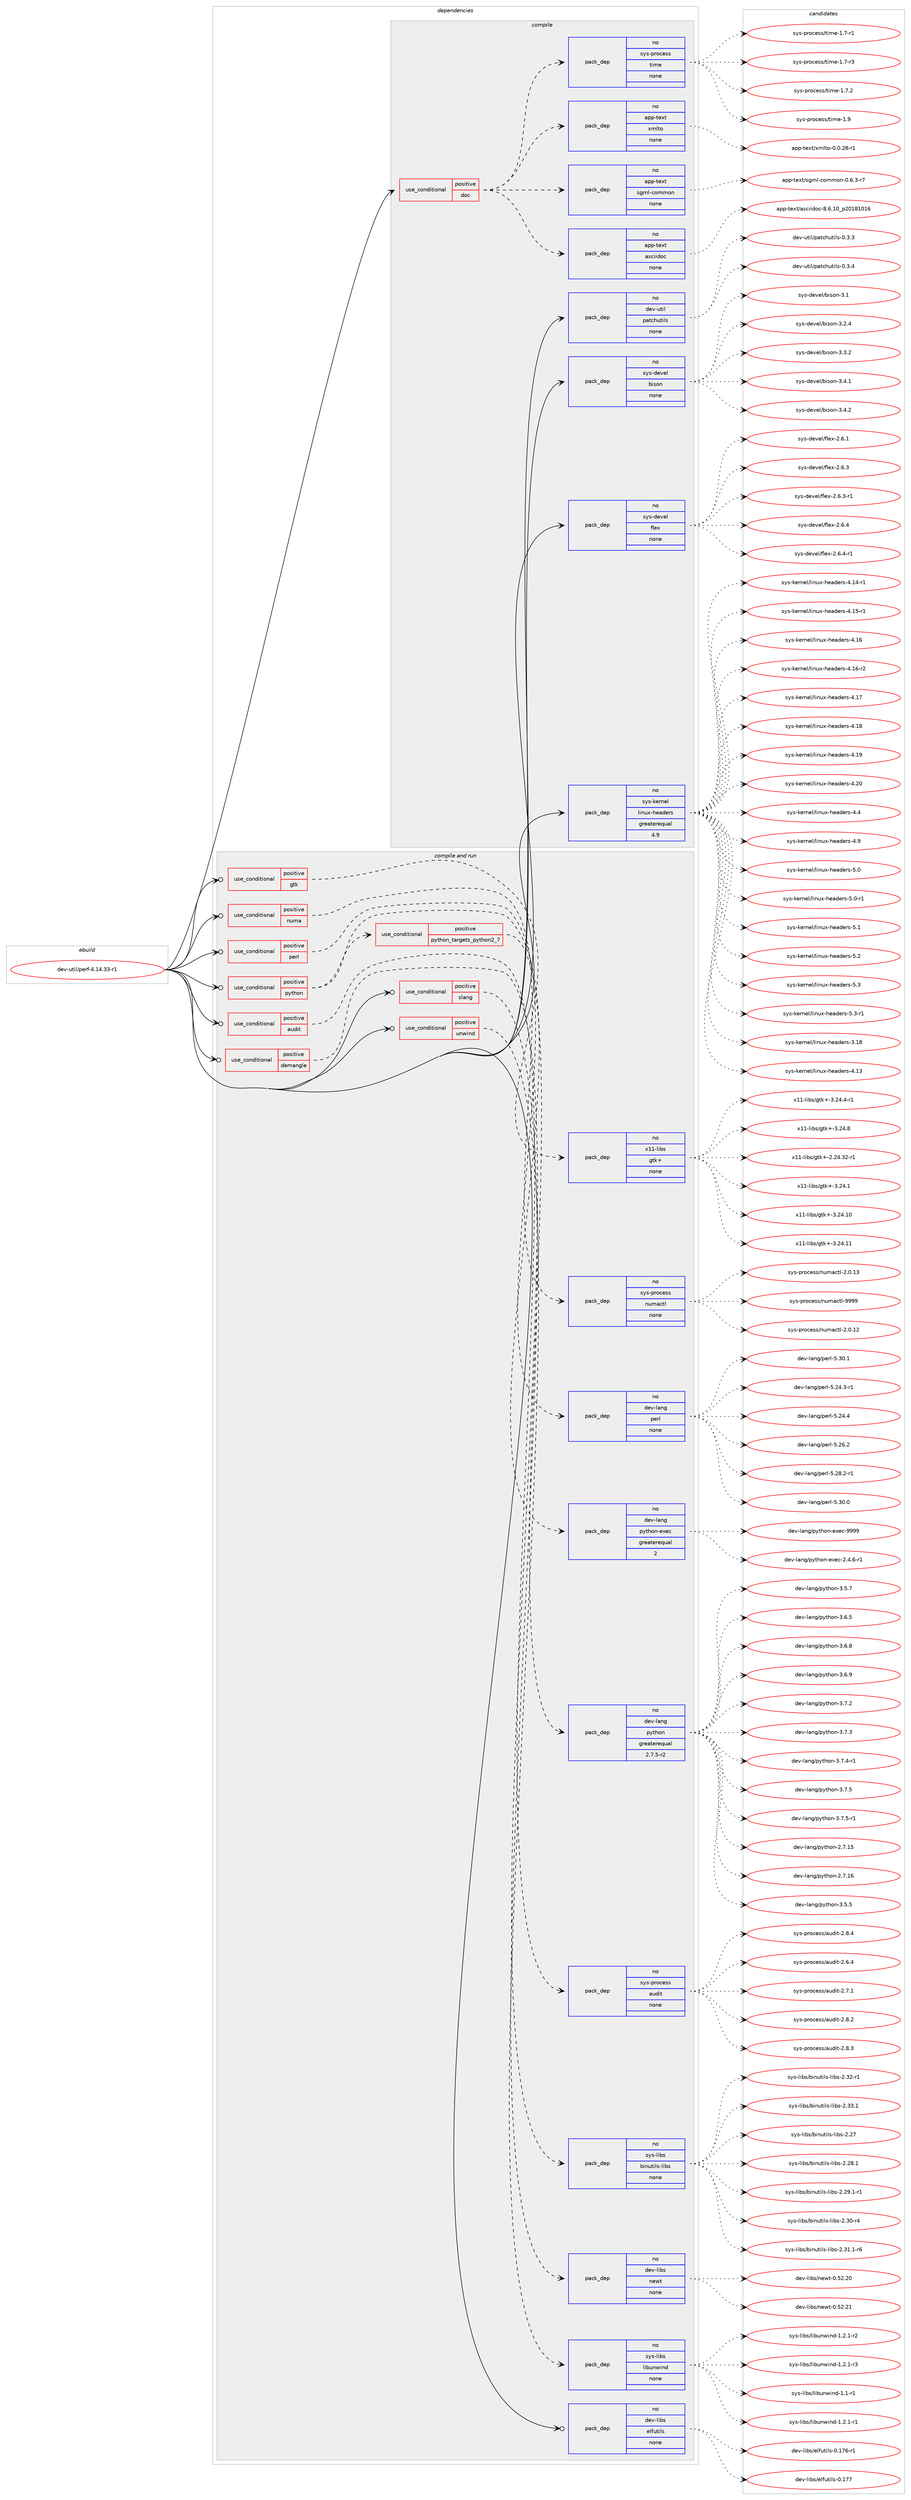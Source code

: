 digraph prolog {

# *************
# Graph options
# *************

newrank=true;
concentrate=true;
compound=true;
graph [rankdir=LR,fontname=Helvetica,fontsize=10,ranksep=1.5];#, ranksep=2.5, nodesep=0.2];
edge  [arrowhead=vee];
node  [fontname=Helvetica,fontsize=10];

# **********
# The ebuild
# **********

subgraph cluster_leftcol {
color=gray;
rank=same;
label=<<i>ebuild</i>>;
id [label="dev-util/perf-4.14.33-r1", color=red, width=4, href="../dev-util/perf-4.14.33-r1.svg"];
}

# ****************
# The dependencies
# ****************

subgraph cluster_midcol {
color=gray;
label=<<i>dependencies</i>>;
subgraph cluster_compile {
fillcolor="#eeeeee";
style=filled;
label=<<i>compile</i>>;
subgraph cond183118 {
dependency731347 [label=<<TABLE BORDER="0" CELLBORDER="1" CELLSPACING="0" CELLPADDING="4"><TR><TD ROWSPAN="3" CELLPADDING="10">use_conditional</TD></TR><TR><TD>positive</TD></TR><TR><TD>doc</TD></TR></TABLE>>, shape=none, color=red];
subgraph pack536049 {
dependency731348 [label=<<TABLE BORDER="0" CELLBORDER="1" CELLSPACING="0" CELLPADDING="4" WIDTH="220"><TR><TD ROWSPAN="6" CELLPADDING="30">pack_dep</TD></TR><TR><TD WIDTH="110">no</TD></TR><TR><TD>app-text</TD></TR><TR><TD>asciidoc</TD></TR><TR><TD>none</TD></TR><TR><TD></TD></TR></TABLE>>, shape=none, color=blue];
}
dependency731347:e -> dependency731348:w [weight=20,style="dashed",arrowhead="vee"];
subgraph pack536050 {
dependency731349 [label=<<TABLE BORDER="0" CELLBORDER="1" CELLSPACING="0" CELLPADDING="4" WIDTH="220"><TR><TD ROWSPAN="6" CELLPADDING="30">pack_dep</TD></TR><TR><TD WIDTH="110">no</TD></TR><TR><TD>app-text</TD></TR><TR><TD>sgml-common</TD></TR><TR><TD>none</TD></TR><TR><TD></TD></TR></TABLE>>, shape=none, color=blue];
}
dependency731347:e -> dependency731349:w [weight=20,style="dashed",arrowhead="vee"];
subgraph pack536051 {
dependency731350 [label=<<TABLE BORDER="0" CELLBORDER="1" CELLSPACING="0" CELLPADDING="4" WIDTH="220"><TR><TD ROWSPAN="6" CELLPADDING="30">pack_dep</TD></TR><TR><TD WIDTH="110">no</TD></TR><TR><TD>app-text</TD></TR><TR><TD>xmlto</TD></TR><TR><TD>none</TD></TR><TR><TD></TD></TR></TABLE>>, shape=none, color=blue];
}
dependency731347:e -> dependency731350:w [weight=20,style="dashed",arrowhead="vee"];
subgraph pack536052 {
dependency731351 [label=<<TABLE BORDER="0" CELLBORDER="1" CELLSPACING="0" CELLPADDING="4" WIDTH="220"><TR><TD ROWSPAN="6" CELLPADDING="30">pack_dep</TD></TR><TR><TD WIDTH="110">no</TD></TR><TR><TD>sys-process</TD></TR><TR><TD>time</TD></TR><TR><TD>none</TD></TR><TR><TD></TD></TR></TABLE>>, shape=none, color=blue];
}
dependency731347:e -> dependency731351:w [weight=20,style="dashed",arrowhead="vee"];
}
id:e -> dependency731347:w [weight=20,style="solid",arrowhead="vee"];
subgraph pack536053 {
dependency731352 [label=<<TABLE BORDER="0" CELLBORDER="1" CELLSPACING="0" CELLPADDING="4" WIDTH="220"><TR><TD ROWSPAN="6" CELLPADDING="30">pack_dep</TD></TR><TR><TD WIDTH="110">no</TD></TR><TR><TD>dev-util</TD></TR><TR><TD>patchutils</TD></TR><TR><TD>none</TD></TR><TR><TD></TD></TR></TABLE>>, shape=none, color=blue];
}
id:e -> dependency731352:w [weight=20,style="solid",arrowhead="vee"];
subgraph pack536054 {
dependency731353 [label=<<TABLE BORDER="0" CELLBORDER="1" CELLSPACING="0" CELLPADDING="4" WIDTH="220"><TR><TD ROWSPAN="6" CELLPADDING="30">pack_dep</TD></TR><TR><TD WIDTH="110">no</TD></TR><TR><TD>sys-devel</TD></TR><TR><TD>bison</TD></TR><TR><TD>none</TD></TR><TR><TD></TD></TR></TABLE>>, shape=none, color=blue];
}
id:e -> dependency731353:w [weight=20,style="solid",arrowhead="vee"];
subgraph pack536055 {
dependency731354 [label=<<TABLE BORDER="0" CELLBORDER="1" CELLSPACING="0" CELLPADDING="4" WIDTH="220"><TR><TD ROWSPAN="6" CELLPADDING="30">pack_dep</TD></TR><TR><TD WIDTH="110">no</TD></TR><TR><TD>sys-devel</TD></TR><TR><TD>flex</TD></TR><TR><TD>none</TD></TR><TR><TD></TD></TR></TABLE>>, shape=none, color=blue];
}
id:e -> dependency731354:w [weight=20,style="solid",arrowhead="vee"];
subgraph pack536056 {
dependency731355 [label=<<TABLE BORDER="0" CELLBORDER="1" CELLSPACING="0" CELLPADDING="4" WIDTH="220"><TR><TD ROWSPAN="6" CELLPADDING="30">pack_dep</TD></TR><TR><TD WIDTH="110">no</TD></TR><TR><TD>sys-kernel</TD></TR><TR><TD>linux-headers</TD></TR><TR><TD>greaterequal</TD></TR><TR><TD>4.9</TD></TR></TABLE>>, shape=none, color=blue];
}
id:e -> dependency731355:w [weight=20,style="solid",arrowhead="vee"];
}
subgraph cluster_compileandrun {
fillcolor="#eeeeee";
style=filled;
label=<<i>compile and run</i>>;
subgraph cond183119 {
dependency731356 [label=<<TABLE BORDER="0" CELLBORDER="1" CELLSPACING="0" CELLPADDING="4"><TR><TD ROWSPAN="3" CELLPADDING="10">use_conditional</TD></TR><TR><TD>positive</TD></TR><TR><TD>audit</TD></TR></TABLE>>, shape=none, color=red];
subgraph pack536057 {
dependency731357 [label=<<TABLE BORDER="0" CELLBORDER="1" CELLSPACING="0" CELLPADDING="4" WIDTH="220"><TR><TD ROWSPAN="6" CELLPADDING="30">pack_dep</TD></TR><TR><TD WIDTH="110">no</TD></TR><TR><TD>sys-process</TD></TR><TR><TD>audit</TD></TR><TR><TD>none</TD></TR><TR><TD></TD></TR></TABLE>>, shape=none, color=blue];
}
dependency731356:e -> dependency731357:w [weight=20,style="dashed",arrowhead="vee"];
}
id:e -> dependency731356:w [weight=20,style="solid",arrowhead="odotvee"];
subgraph cond183120 {
dependency731358 [label=<<TABLE BORDER="0" CELLBORDER="1" CELLSPACING="0" CELLPADDING="4"><TR><TD ROWSPAN="3" CELLPADDING="10">use_conditional</TD></TR><TR><TD>positive</TD></TR><TR><TD>demangle</TD></TR></TABLE>>, shape=none, color=red];
subgraph pack536058 {
dependency731359 [label=<<TABLE BORDER="0" CELLBORDER="1" CELLSPACING="0" CELLPADDING="4" WIDTH="220"><TR><TD ROWSPAN="6" CELLPADDING="30">pack_dep</TD></TR><TR><TD WIDTH="110">no</TD></TR><TR><TD>sys-libs</TD></TR><TR><TD>binutils-libs</TD></TR><TR><TD>none</TD></TR><TR><TD></TD></TR></TABLE>>, shape=none, color=blue];
}
dependency731358:e -> dependency731359:w [weight=20,style="dashed",arrowhead="vee"];
}
id:e -> dependency731358:w [weight=20,style="solid",arrowhead="odotvee"];
subgraph cond183121 {
dependency731360 [label=<<TABLE BORDER="0" CELLBORDER="1" CELLSPACING="0" CELLPADDING="4"><TR><TD ROWSPAN="3" CELLPADDING="10">use_conditional</TD></TR><TR><TD>positive</TD></TR><TR><TD>gtk</TD></TR></TABLE>>, shape=none, color=red];
subgraph pack536059 {
dependency731361 [label=<<TABLE BORDER="0" CELLBORDER="1" CELLSPACING="0" CELLPADDING="4" WIDTH="220"><TR><TD ROWSPAN="6" CELLPADDING="30">pack_dep</TD></TR><TR><TD WIDTH="110">no</TD></TR><TR><TD>x11-libs</TD></TR><TR><TD>gtk+</TD></TR><TR><TD>none</TD></TR><TR><TD></TD></TR></TABLE>>, shape=none, color=blue];
}
dependency731360:e -> dependency731361:w [weight=20,style="dashed",arrowhead="vee"];
}
id:e -> dependency731360:w [weight=20,style="solid",arrowhead="odotvee"];
subgraph cond183122 {
dependency731362 [label=<<TABLE BORDER="0" CELLBORDER="1" CELLSPACING="0" CELLPADDING="4"><TR><TD ROWSPAN="3" CELLPADDING="10">use_conditional</TD></TR><TR><TD>positive</TD></TR><TR><TD>numa</TD></TR></TABLE>>, shape=none, color=red];
subgraph pack536060 {
dependency731363 [label=<<TABLE BORDER="0" CELLBORDER="1" CELLSPACING="0" CELLPADDING="4" WIDTH="220"><TR><TD ROWSPAN="6" CELLPADDING="30">pack_dep</TD></TR><TR><TD WIDTH="110">no</TD></TR><TR><TD>sys-process</TD></TR><TR><TD>numactl</TD></TR><TR><TD>none</TD></TR><TR><TD></TD></TR></TABLE>>, shape=none, color=blue];
}
dependency731362:e -> dependency731363:w [weight=20,style="dashed",arrowhead="vee"];
}
id:e -> dependency731362:w [weight=20,style="solid",arrowhead="odotvee"];
subgraph cond183123 {
dependency731364 [label=<<TABLE BORDER="0" CELLBORDER="1" CELLSPACING="0" CELLPADDING="4"><TR><TD ROWSPAN="3" CELLPADDING="10">use_conditional</TD></TR><TR><TD>positive</TD></TR><TR><TD>perl</TD></TR></TABLE>>, shape=none, color=red];
subgraph pack536061 {
dependency731365 [label=<<TABLE BORDER="0" CELLBORDER="1" CELLSPACING="0" CELLPADDING="4" WIDTH="220"><TR><TD ROWSPAN="6" CELLPADDING="30">pack_dep</TD></TR><TR><TD WIDTH="110">no</TD></TR><TR><TD>dev-lang</TD></TR><TR><TD>perl</TD></TR><TR><TD>none</TD></TR><TR><TD></TD></TR></TABLE>>, shape=none, color=blue];
}
dependency731364:e -> dependency731365:w [weight=20,style="dashed",arrowhead="vee"];
}
id:e -> dependency731364:w [weight=20,style="solid",arrowhead="odotvee"];
subgraph cond183124 {
dependency731366 [label=<<TABLE BORDER="0" CELLBORDER="1" CELLSPACING="0" CELLPADDING="4"><TR><TD ROWSPAN="3" CELLPADDING="10">use_conditional</TD></TR><TR><TD>positive</TD></TR><TR><TD>python</TD></TR></TABLE>>, shape=none, color=red];
subgraph cond183125 {
dependency731367 [label=<<TABLE BORDER="0" CELLBORDER="1" CELLSPACING="0" CELLPADDING="4"><TR><TD ROWSPAN="3" CELLPADDING="10">use_conditional</TD></TR><TR><TD>positive</TD></TR><TR><TD>python_targets_python2_7</TD></TR></TABLE>>, shape=none, color=red];
subgraph pack536062 {
dependency731368 [label=<<TABLE BORDER="0" CELLBORDER="1" CELLSPACING="0" CELLPADDING="4" WIDTH="220"><TR><TD ROWSPAN="6" CELLPADDING="30">pack_dep</TD></TR><TR><TD WIDTH="110">no</TD></TR><TR><TD>dev-lang</TD></TR><TR><TD>python</TD></TR><TR><TD>greaterequal</TD></TR><TR><TD>2.7.5-r2</TD></TR></TABLE>>, shape=none, color=blue];
}
dependency731367:e -> dependency731368:w [weight=20,style="dashed",arrowhead="vee"];
}
dependency731366:e -> dependency731367:w [weight=20,style="dashed",arrowhead="vee"];
subgraph pack536063 {
dependency731369 [label=<<TABLE BORDER="0" CELLBORDER="1" CELLSPACING="0" CELLPADDING="4" WIDTH="220"><TR><TD ROWSPAN="6" CELLPADDING="30">pack_dep</TD></TR><TR><TD WIDTH="110">no</TD></TR><TR><TD>dev-lang</TD></TR><TR><TD>python-exec</TD></TR><TR><TD>greaterequal</TD></TR><TR><TD>2</TD></TR></TABLE>>, shape=none, color=blue];
}
dependency731366:e -> dependency731369:w [weight=20,style="dashed",arrowhead="vee"];
}
id:e -> dependency731366:w [weight=20,style="solid",arrowhead="odotvee"];
subgraph cond183126 {
dependency731370 [label=<<TABLE BORDER="0" CELLBORDER="1" CELLSPACING="0" CELLPADDING="4"><TR><TD ROWSPAN="3" CELLPADDING="10">use_conditional</TD></TR><TR><TD>positive</TD></TR><TR><TD>slang</TD></TR></TABLE>>, shape=none, color=red];
subgraph pack536064 {
dependency731371 [label=<<TABLE BORDER="0" CELLBORDER="1" CELLSPACING="0" CELLPADDING="4" WIDTH="220"><TR><TD ROWSPAN="6" CELLPADDING="30">pack_dep</TD></TR><TR><TD WIDTH="110">no</TD></TR><TR><TD>dev-libs</TD></TR><TR><TD>newt</TD></TR><TR><TD>none</TD></TR><TR><TD></TD></TR></TABLE>>, shape=none, color=blue];
}
dependency731370:e -> dependency731371:w [weight=20,style="dashed",arrowhead="vee"];
}
id:e -> dependency731370:w [weight=20,style="solid",arrowhead="odotvee"];
subgraph cond183127 {
dependency731372 [label=<<TABLE BORDER="0" CELLBORDER="1" CELLSPACING="0" CELLPADDING="4"><TR><TD ROWSPAN="3" CELLPADDING="10">use_conditional</TD></TR><TR><TD>positive</TD></TR><TR><TD>unwind</TD></TR></TABLE>>, shape=none, color=red];
subgraph pack536065 {
dependency731373 [label=<<TABLE BORDER="0" CELLBORDER="1" CELLSPACING="0" CELLPADDING="4" WIDTH="220"><TR><TD ROWSPAN="6" CELLPADDING="30">pack_dep</TD></TR><TR><TD WIDTH="110">no</TD></TR><TR><TD>sys-libs</TD></TR><TR><TD>libunwind</TD></TR><TR><TD>none</TD></TR><TR><TD></TD></TR></TABLE>>, shape=none, color=blue];
}
dependency731372:e -> dependency731373:w [weight=20,style="dashed",arrowhead="vee"];
}
id:e -> dependency731372:w [weight=20,style="solid",arrowhead="odotvee"];
subgraph pack536066 {
dependency731374 [label=<<TABLE BORDER="0" CELLBORDER="1" CELLSPACING="0" CELLPADDING="4" WIDTH="220"><TR><TD ROWSPAN="6" CELLPADDING="30">pack_dep</TD></TR><TR><TD WIDTH="110">no</TD></TR><TR><TD>dev-libs</TD></TR><TR><TD>elfutils</TD></TR><TR><TD>none</TD></TR><TR><TD></TD></TR></TABLE>>, shape=none, color=blue];
}
id:e -> dependency731374:w [weight=20,style="solid",arrowhead="odotvee"];
}
subgraph cluster_run {
fillcolor="#eeeeee";
style=filled;
label=<<i>run</i>>;
}
}

# **************
# The candidates
# **************

subgraph cluster_choices {
rank=same;
color=gray;
label=<<i>candidates</i>>;

subgraph choice536049 {
color=black;
nodesep=1;
choice97112112451161011201164797115991051051001119945564654464948951125048495649484954 [label="app-text/asciidoc-8.6.10_p20181016", color=red, width=4,href="../app-text/asciidoc-8.6.10_p20181016.svg"];
dependency731348:e -> choice97112112451161011201164797115991051051001119945564654464948951125048495649484954:w [style=dotted,weight="100"];
}
subgraph choice536050 {
color=black;
nodesep=1;
choice97112112451161011201164711510310910845991111091091111104548465446514511455 [label="app-text/sgml-common-0.6.3-r7", color=red, width=4,href="../app-text/sgml-common-0.6.3-r7.svg"];
dependency731349:e -> choice97112112451161011201164711510310910845991111091091111104548465446514511455:w [style=dotted,weight="100"];
}
subgraph choice536051 {
color=black;
nodesep=1;
choice971121124511610112011647120109108116111454846484650564511449 [label="app-text/xmlto-0.0.28-r1", color=red, width=4,href="../app-text/xmlto-0.0.28-r1.svg"];
dependency731350:e -> choice971121124511610112011647120109108116111454846484650564511449:w [style=dotted,weight="100"];
}
subgraph choice536052 {
color=black;
nodesep=1;
choice115121115451121141119910111511547116105109101454946554511449 [label="sys-process/time-1.7-r1", color=red, width=4,href="../sys-process/time-1.7-r1.svg"];
choice115121115451121141119910111511547116105109101454946554511451 [label="sys-process/time-1.7-r3", color=red, width=4,href="../sys-process/time-1.7-r3.svg"];
choice115121115451121141119910111511547116105109101454946554650 [label="sys-process/time-1.7.2", color=red, width=4,href="../sys-process/time-1.7.2.svg"];
choice11512111545112114111991011151154711610510910145494657 [label="sys-process/time-1.9", color=red, width=4,href="../sys-process/time-1.9.svg"];
dependency731351:e -> choice115121115451121141119910111511547116105109101454946554511449:w [style=dotted,weight="100"];
dependency731351:e -> choice115121115451121141119910111511547116105109101454946554511451:w [style=dotted,weight="100"];
dependency731351:e -> choice115121115451121141119910111511547116105109101454946554650:w [style=dotted,weight="100"];
dependency731351:e -> choice11512111545112114111991011151154711610510910145494657:w [style=dotted,weight="100"];
}
subgraph choice536053 {
color=black;
nodesep=1;
choice10010111845117116105108471129711699104117116105108115454846514651 [label="dev-util/patchutils-0.3.3", color=red, width=4,href="../dev-util/patchutils-0.3.3.svg"];
choice10010111845117116105108471129711699104117116105108115454846514652 [label="dev-util/patchutils-0.3.4", color=red, width=4,href="../dev-util/patchutils-0.3.4.svg"];
dependency731352:e -> choice10010111845117116105108471129711699104117116105108115454846514651:w [style=dotted,weight="100"];
dependency731352:e -> choice10010111845117116105108471129711699104117116105108115454846514652:w [style=dotted,weight="100"];
}
subgraph choice536054 {
color=black;
nodesep=1;
choice11512111545100101118101108479810511511111045514649 [label="sys-devel/bison-3.1", color=red, width=4,href="../sys-devel/bison-3.1.svg"];
choice115121115451001011181011084798105115111110455146504652 [label="sys-devel/bison-3.2.4", color=red, width=4,href="../sys-devel/bison-3.2.4.svg"];
choice115121115451001011181011084798105115111110455146514650 [label="sys-devel/bison-3.3.2", color=red, width=4,href="../sys-devel/bison-3.3.2.svg"];
choice115121115451001011181011084798105115111110455146524649 [label="sys-devel/bison-3.4.1", color=red, width=4,href="../sys-devel/bison-3.4.1.svg"];
choice115121115451001011181011084798105115111110455146524650 [label="sys-devel/bison-3.4.2", color=red, width=4,href="../sys-devel/bison-3.4.2.svg"];
dependency731353:e -> choice11512111545100101118101108479810511511111045514649:w [style=dotted,weight="100"];
dependency731353:e -> choice115121115451001011181011084798105115111110455146504652:w [style=dotted,weight="100"];
dependency731353:e -> choice115121115451001011181011084798105115111110455146514650:w [style=dotted,weight="100"];
dependency731353:e -> choice115121115451001011181011084798105115111110455146524649:w [style=dotted,weight="100"];
dependency731353:e -> choice115121115451001011181011084798105115111110455146524650:w [style=dotted,weight="100"];
}
subgraph choice536055 {
color=black;
nodesep=1;
choice1151211154510010111810110847102108101120455046544649 [label="sys-devel/flex-2.6.1", color=red, width=4,href="../sys-devel/flex-2.6.1.svg"];
choice1151211154510010111810110847102108101120455046544651 [label="sys-devel/flex-2.6.3", color=red, width=4,href="../sys-devel/flex-2.6.3.svg"];
choice11512111545100101118101108471021081011204550465446514511449 [label="sys-devel/flex-2.6.3-r1", color=red, width=4,href="../sys-devel/flex-2.6.3-r1.svg"];
choice1151211154510010111810110847102108101120455046544652 [label="sys-devel/flex-2.6.4", color=red, width=4,href="../sys-devel/flex-2.6.4.svg"];
choice11512111545100101118101108471021081011204550465446524511449 [label="sys-devel/flex-2.6.4-r1", color=red, width=4,href="../sys-devel/flex-2.6.4-r1.svg"];
dependency731354:e -> choice1151211154510010111810110847102108101120455046544649:w [style=dotted,weight="100"];
dependency731354:e -> choice1151211154510010111810110847102108101120455046544651:w [style=dotted,weight="100"];
dependency731354:e -> choice11512111545100101118101108471021081011204550465446514511449:w [style=dotted,weight="100"];
dependency731354:e -> choice1151211154510010111810110847102108101120455046544652:w [style=dotted,weight="100"];
dependency731354:e -> choice11512111545100101118101108471021081011204550465446524511449:w [style=dotted,weight="100"];
}
subgraph choice536056 {
color=black;
nodesep=1;
choice115121115451071011141101011084710810511011712045104101971001011141154551464956 [label="sys-kernel/linux-headers-3.18", color=red, width=4,href="../sys-kernel/linux-headers-3.18.svg"];
choice115121115451071011141101011084710810511011712045104101971001011141154552464951 [label="sys-kernel/linux-headers-4.13", color=red, width=4,href="../sys-kernel/linux-headers-4.13.svg"];
choice1151211154510710111411010110847108105110117120451041019710010111411545524649524511449 [label="sys-kernel/linux-headers-4.14-r1", color=red, width=4,href="../sys-kernel/linux-headers-4.14-r1.svg"];
choice1151211154510710111411010110847108105110117120451041019710010111411545524649534511449 [label="sys-kernel/linux-headers-4.15-r1", color=red, width=4,href="../sys-kernel/linux-headers-4.15-r1.svg"];
choice115121115451071011141101011084710810511011712045104101971001011141154552464954 [label="sys-kernel/linux-headers-4.16", color=red, width=4,href="../sys-kernel/linux-headers-4.16.svg"];
choice1151211154510710111411010110847108105110117120451041019710010111411545524649544511450 [label="sys-kernel/linux-headers-4.16-r2", color=red, width=4,href="../sys-kernel/linux-headers-4.16-r2.svg"];
choice115121115451071011141101011084710810511011712045104101971001011141154552464955 [label="sys-kernel/linux-headers-4.17", color=red, width=4,href="../sys-kernel/linux-headers-4.17.svg"];
choice115121115451071011141101011084710810511011712045104101971001011141154552464956 [label="sys-kernel/linux-headers-4.18", color=red, width=4,href="../sys-kernel/linux-headers-4.18.svg"];
choice115121115451071011141101011084710810511011712045104101971001011141154552464957 [label="sys-kernel/linux-headers-4.19", color=red, width=4,href="../sys-kernel/linux-headers-4.19.svg"];
choice115121115451071011141101011084710810511011712045104101971001011141154552465048 [label="sys-kernel/linux-headers-4.20", color=red, width=4,href="../sys-kernel/linux-headers-4.20.svg"];
choice1151211154510710111411010110847108105110117120451041019710010111411545524652 [label="sys-kernel/linux-headers-4.4", color=red, width=4,href="../sys-kernel/linux-headers-4.4.svg"];
choice1151211154510710111411010110847108105110117120451041019710010111411545524657 [label="sys-kernel/linux-headers-4.9", color=red, width=4,href="../sys-kernel/linux-headers-4.9.svg"];
choice1151211154510710111411010110847108105110117120451041019710010111411545534648 [label="sys-kernel/linux-headers-5.0", color=red, width=4,href="../sys-kernel/linux-headers-5.0.svg"];
choice11512111545107101114110101108471081051101171204510410197100101114115455346484511449 [label="sys-kernel/linux-headers-5.0-r1", color=red, width=4,href="../sys-kernel/linux-headers-5.0-r1.svg"];
choice1151211154510710111411010110847108105110117120451041019710010111411545534649 [label="sys-kernel/linux-headers-5.1", color=red, width=4,href="../sys-kernel/linux-headers-5.1.svg"];
choice1151211154510710111411010110847108105110117120451041019710010111411545534650 [label="sys-kernel/linux-headers-5.2", color=red, width=4,href="../sys-kernel/linux-headers-5.2.svg"];
choice1151211154510710111411010110847108105110117120451041019710010111411545534651 [label="sys-kernel/linux-headers-5.3", color=red, width=4,href="../sys-kernel/linux-headers-5.3.svg"];
choice11512111545107101114110101108471081051101171204510410197100101114115455346514511449 [label="sys-kernel/linux-headers-5.3-r1", color=red, width=4,href="../sys-kernel/linux-headers-5.3-r1.svg"];
dependency731355:e -> choice115121115451071011141101011084710810511011712045104101971001011141154551464956:w [style=dotted,weight="100"];
dependency731355:e -> choice115121115451071011141101011084710810511011712045104101971001011141154552464951:w [style=dotted,weight="100"];
dependency731355:e -> choice1151211154510710111411010110847108105110117120451041019710010111411545524649524511449:w [style=dotted,weight="100"];
dependency731355:e -> choice1151211154510710111411010110847108105110117120451041019710010111411545524649534511449:w [style=dotted,weight="100"];
dependency731355:e -> choice115121115451071011141101011084710810511011712045104101971001011141154552464954:w [style=dotted,weight="100"];
dependency731355:e -> choice1151211154510710111411010110847108105110117120451041019710010111411545524649544511450:w [style=dotted,weight="100"];
dependency731355:e -> choice115121115451071011141101011084710810511011712045104101971001011141154552464955:w [style=dotted,weight="100"];
dependency731355:e -> choice115121115451071011141101011084710810511011712045104101971001011141154552464956:w [style=dotted,weight="100"];
dependency731355:e -> choice115121115451071011141101011084710810511011712045104101971001011141154552464957:w [style=dotted,weight="100"];
dependency731355:e -> choice115121115451071011141101011084710810511011712045104101971001011141154552465048:w [style=dotted,weight="100"];
dependency731355:e -> choice1151211154510710111411010110847108105110117120451041019710010111411545524652:w [style=dotted,weight="100"];
dependency731355:e -> choice1151211154510710111411010110847108105110117120451041019710010111411545524657:w [style=dotted,weight="100"];
dependency731355:e -> choice1151211154510710111411010110847108105110117120451041019710010111411545534648:w [style=dotted,weight="100"];
dependency731355:e -> choice11512111545107101114110101108471081051101171204510410197100101114115455346484511449:w [style=dotted,weight="100"];
dependency731355:e -> choice1151211154510710111411010110847108105110117120451041019710010111411545534649:w [style=dotted,weight="100"];
dependency731355:e -> choice1151211154510710111411010110847108105110117120451041019710010111411545534650:w [style=dotted,weight="100"];
dependency731355:e -> choice1151211154510710111411010110847108105110117120451041019710010111411545534651:w [style=dotted,weight="100"];
dependency731355:e -> choice11512111545107101114110101108471081051101171204510410197100101114115455346514511449:w [style=dotted,weight="100"];
}
subgraph choice536057 {
color=black;
nodesep=1;
choice11512111545112114111991011151154797117100105116455046544652 [label="sys-process/audit-2.6.4", color=red, width=4,href="../sys-process/audit-2.6.4.svg"];
choice11512111545112114111991011151154797117100105116455046554649 [label="sys-process/audit-2.7.1", color=red, width=4,href="../sys-process/audit-2.7.1.svg"];
choice11512111545112114111991011151154797117100105116455046564650 [label="sys-process/audit-2.8.2", color=red, width=4,href="../sys-process/audit-2.8.2.svg"];
choice11512111545112114111991011151154797117100105116455046564651 [label="sys-process/audit-2.8.3", color=red, width=4,href="../sys-process/audit-2.8.3.svg"];
choice11512111545112114111991011151154797117100105116455046564652 [label="sys-process/audit-2.8.4", color=red, width=4,href="../sys-process/audit-2.8.4.svg"];
dependency731357:e -> choice11512111545112114111991011151154797117100105116455046544652:w [style=dotted,weight="100"];
dependency731357:e -> choice11512111545112114111991011151154797117100105116455046554649:w [style=dotted,weight="100"];
dependency731357:e -> choice11512111545112114111991011151154797117100105116455046564650:w [style=dotted,weight="100"];
dependency731357:e -> choice11512111545112114111991011151154797117100105116455046564651:w [style=dotted,weight="100"];
dependency731357:e -> choice11512111545112114111991011151154797117100105116455046564652:w [style=dotted,weight="100"];
}
subgraph choice536058 {
color=black;
nodesep=1;
choice1151211154510810598115479810511011711610510811545108105981154550465055 [label="sys-libs/binutils-libs-2.27", color=red, width=4,href="../sys-libs/binutils-libs-2.27.svg"];
choice11512111545108105981154798105110117116105108115451081059811545504650564649 [label="sys-libs/binutils-libs-2.28.1", color=red, width=4,href="../sys-libs/binutils-libs-2.28.1.svg"];
choice115121115451081059811547981051101171161051081154510810598115455046505746494511449 [label="sys-libs/binutils-libs-2.29.1-r1", color=red, width=4,href="../sys-libs/binutils-libs-2.29.1-r1.svg"];
choice11512111545108105981154798105110117116105108115451081059811545504651484511452 [label="sys-libs/binutils-libs-2.30-r4", color=red, width=4,href="../sys-libs/binutils-libs-2.30-r4.svg"];
choice115121115451081059811547981051101171161051081154510810598115455046514946494511454 [label="sys-libs/binutils-libs-2.31.1-r6", color=red, width=4,href="../sys-libs/binutils-libs-2.31.1-r6.svg"];
choice11512111545108105981154798105110117116105108115451081059811545504651504511449 [label="sys-libs/binutils-libs-2.32-r1", color=red, width=4,href="../sys-libs/binutils-libs-2.32-r1.svg"];
choice11512111545108105981154798105110117116105108115451081059811545504651514649 [label="sys-libs/binutils-libs-2.33.1", color=red, width=4,href="../sys-libs/binutils-libs-2.33.1.svg"];
dependency731359:e -> choice1151211154510810598115479810511011711610510811545108105981154550465055:w [style=dotted,weight="100"];
dependency731359:e -> choice11512111545108105981154798105110117116105108115451081059811545504650564649:w [style=dotted,weight="100"];
dependency731359:e -> choice115121115451081059811547981051101171161051081154510810598115455046505746494511449:w [style=dotted,weight="100"];
dependency731359:e -> choice11512111545108105981154798105110117116105108115451081059811545504651484511452:w [style=dotted,weight="100"];
dependency731359:e -> choice115121115451081059811547981051101171161051081154510810598115455046514946494511454:w [style=dotted,weight="100"];
dependency731359:e -> choice11512111545108105981154798105110117116105108115451081059811545504651504511449:w [style=dotted,weight="100"];
dependency731359:e -> choice11512111545108105981154798105110117116105108115451081059811545504651514649:w [style=dotted,weight="100"];
}
subgraph choice536059 {
color=black;
nodesep=1;
choice12049494510810598115471031161074345504650524651504511449 [label="x11-libs/gtk+-2.24.32-r1", color=red, width=4,href="../x11-libs/gtk+-2.24.32-r1.svg"];
choice12049494510810598115471031161074345514650524649 [label="x11-libs/gtk+-3.24.1", color=red, width=4,href="../x11-libs/gtk+-3.24.1.svg"];
choice1204949451081059811547103116107434551465052464948 [label="x11-libs/gtk+-3.24.10", color=red, width=4,href="../x11-libs/gtk+-3.24.10.svg"];
choice1204949451081059811547103116107434551465052464949 [label="x11-libs/gtk+-3.24.11", color=red, width=4,href="../x11-libs/gtk+-3.24.11.svg"];
choice120494945108105981154710311610743455146505246524511449 [label="x11-libs/gtk+-3.24.4-r1", color=red, width=4,href="../x11-libs/gtk+-3.24.4-r1.svg"];
choice12049494510810598115471031161074345514650524656 [label="x11-libs/gtk+-3.24.8", color=red, width=4,href="../x11-libs/gtk+-3.24.8.svg"];
dependency731361:e -> choice12049494510810598115471031161074345504650524651504511449:w [style=dotted,weight="100"];
dependency731361:e -> choice12049494510810598115471031161074345514650524649:w [style=dotted,weight="100"];
dependency731361:e -> choice1204949451081059811547103116107434551465052464948:w [style=dotted,weight="100"];
dependency731361:e -> choice1204949451081059811547103116107434551465052464949:w [style=dotted,weight="100"];
dependency731361:e -> choice120494945108105981154710311610743455146505246524511449:w [style=dotted,weight="100"];
dependency731361:e -> choice12049494510810598115471031161074345514650524656:w [style=dotted,weight="100"];
}
subgraph choice536060 {
color=black;
nodesep=1;
choice115121115451121141119910111511547110117109979911610845504648464950 [label="sys-process/numactl-2.0.12", color=red, width=4,href="../sys-process/numactl-2.0.12.svg"];
choice115121115451121141119910111511547110117109979911610845504648464951 [label="sys-process/numactl-2.0.13", color=red, width=4,href="../sys-process/numactl-2.0.13.svg"];
choice11512111545112114111991011151154711011710997991161084557575757 [label="sys-process/numactl-9999", color=red, width=4,href="../sys-process/numactl-9999.svg"];
dependency731363:e -> choice115121115451121141119910111511547110117109979911610845504648464950:w [style=dotted,weight="100"];
dependency731363:e -> choice115121115451121141119910111511547110117109979911610845504648464951:w [style=dotted,weight="100"];
dependency731363:e -> choice11512111545112114111991011151154711011710997991161084557575757:w [style=dotted,weight="100"];
}
subgraph choice536061 {
color=black;
nodesep=1;
choice100101118451089711010347112101114108455346505246514511449 [label="dev-lang/perl-5.24.3-r1", color=red, width=4,href="../dev-lang/perl-5.24.3-r1.svg"];
choice10010111845108971101034711210111410845534650524652 [label="dev-lang/perl-5.24.4", color=red, width=4,href="../dev-lang/perl-5.24.4.svg"];
choice10010111845108971101034711210111410845534650544650 [label="dev-lang/perl-5.26.2", color=red, width=4,href="../dev-lang/perl-5.26.2.svg"];
choice100101118451089711010347112101114108455346505646504511449 [label="dev-lang/perl-5.28.2-r1", color=red, width=4,href="../dev-lang/perl-5.28.2-r1.svg"];
choice10010111845108971101034711210111410845534651484648 [label="dev-lang/perl-5.30.0", color=red, width=4,href="../dev-lang/perl-5.30.0.svg"];
choice10010111845108971101034711210111410845534651484649 [label="dev-lang/perl-5.30.1", color=red, width=4,href="../dev-lang/perl-5.30.1.svg"];
dependency731365:e -> choice100101118451089711010347112101114108455346505246514511449:w [style=dotted,weight="100"];
dependency731365:e -> choice10010111845108971101034711210111410845534650524652:w [style=dotted,weight="100"];
dependency731365:e -> choice10010111845108971101034711210111410845534650544650:w [style=dotted,weight="100"];
dependency731365:e -> choice100101118451089711010347112101114108455346505646504511449:w [style=dotted,weight="100"];
dependency731365:e -> choice10010111845108971101034711210111410845534651484648:w [style=dotted,weight="100"];
dependency731365:e -> choice10010111845108971101034711210111410845534651484649:w [style=dotted,weight="100"];
}
subgraph choice536062 {
color=black;
nodesep=1;
choice10010111845108971101034711212111610411111045504655464953 [label="dev-lang/python-2.7.15", color=red, width=4,href="../dev-lang/python-2.7.15.svg"];
choice10010111845108971101034711212111610411111045504655464954 [label="dev-lang/python-2.7.16", color=red, width=4,href="../dev-lang/python-2.7.16.svg"];
choice100101118451089711010347112121116104111110455146534653 [label="dev-lang/python-3.5.5", color=red, width=4,href="../dev-lang/python-3.5.5.svg"];
choice100101118451089711010347112121116104111110455146534655 [label="dev-lang/python-3.5.7", color=red, width=4,href="../dev-lang/python-3.5.7.svg"];
choice100101118451089711010347112121116104111110455146544653 [label="dev-lang/python-3.6.5", color=red, width=4,href="../dev-lang/python-3.6.5.svg"];
choice100101118451089711010347112121116104111110455146544656 [label="dev-lang/python-3.6.8", color=red, width=4,href="../dev-lang/python-3.6.8.svg"];
choice100101118451089711010347112121116104111110455146544657 [label="dev-lang/python-3.6.9", color=red, width=4,href="../dev-lang/python-3.6.9.svg"];
choice100101118451089711010347112121116104111110455146554650 [label="dev-lang/python-3.7.2", color=red, width=4,href="../dev-lang/python-3.7.2.svg"];
choice100101118451089711010347112121116104111110455146554651 [label="dev-lang/python-3.7.3", color=red, width=4,href="../dev-lang/python-3.7.3.svg"];
choice1001011184510897110103471121211161041111104551465546524511449 [label="dev-lang/python-3.7.4-r1", color=red, width=4,href="../dev-lang/python-3.7.4-r1.svg"];
choice100101118451089711010347112121116104111110455146554653 [label="dev-lang/python-3.7.5", color=red, width=4,href="../dev-lang/python-3.7.5.svg"];
choice1001011184510897110103471121211161041111104551465546534511449 [label="dev-lang/python-3.7.5-r1", color=red, width=4,href="../dev-lang/python-3.7.5-r1.svg"];
dependency731368:e -> choice10010111845108971101034711212111610411111045504655464953:w [style=dotted,weight="100"];
dependency731368:e -> choice10010111845108971101034711212111610411111045504655464954:w [style=dotted,weight="100"];
dependency731368:e -> choice100101118451089711010347112121116104111110455146534653:w [style=dotted,weight="100"];
dependency731368:e -> choice100101118451089711010347112121116104111110455146534655:w [style=dotted,weight="100"];
dependency731368:e -> choice100101118451089711010347112121116104111110455146544653:w [style=dotted,weight="100"];
dependency731368:e -> choice100101118451089711010347112121116104111110455146544656:w [style=dotted,weight="100"];
dependency731368:e -> choice100101118451089711010347112121116104111110455146544657:w [style=dotted,weight="100"];
dependency731368:e -> choice100101118451089711010347112121116104111110455146554650:w [style=dotted,weight="100"];
dependency731368:e -> choice100101118451089711010347112121116104111110455146554651:w [style=dotted,weight="100"];
dependency731368:e -> choice1001011184510897110103471121211161041111104551465546524511449:w [style=dotted,weight="100"];
dependency731368:e -> choice100101118451089711010347112121116104111110455146554653:w [style=dotted,weight="100"];
dependency731368:e -> choice1001011184510897110103471121211161041111104551465546534511449:w [style=dotted,weight="100"];
}
subgraph choice536063 {
color=black;
nodesep=1;
choice10010111845108971101034711212111610411111045101120101994550465246544511449 [label="dev-lang/python-exec-2.4.6-r1", color=red, width=4,href="../dev-lang/python-exec-2.4.6-r1.svg"];
choice10010111845108971101034711212111610411111045101120101994557575757 [label="dev-lang/python-exec-9999", color=red, width=4,href="../dev-lang/python-exec-9999.svg"];
dependency731369:e -> choice10010111845108971101034711212111610411111045101120101994550465246544511449:w [style=dotted,weight="100"];
dependency731369:e -> choice10010111845108971101034711212111610411111045101120101994557575757:w [style=dotted,weight="100"];
}
subgraph choice536064 {
color=black;
nodesep=1;
choice1001011184510810598115471101011191164548465350465048 [label="dev-libs/newt-0.52.20", color=red, width=4,href="../dev-libs/newt-0.52.20.svg"];
choice1001011184510810598115471101011191164548465350465049 [label="dev-libs/newt-0.52.21", color=red, width=4,href="../dev-libs/newt-0.52.21.svg"];
dependency731371:e -> choice1001011184510810598115471101011191164548465350465048:w [style=dotted,weight="100"];
dependency731371:e -> choice1001011184510810598115471101011191164548465350465049:w [style=dotted,weight="100"];
}
subgraph choice536065 {
color=black;
nodesep=1;
choice11512111545108105981154710810598117110119105110100454946494511449 [label="sys-libs/libunwind-1.1-r1", color=red, width=4,href="../sys-libs/libunwind-1.1-r1.svg"];
choice115121115451081059811547108105981171101191051101004549465046494511449 [label="sys-libs/libunwind-1.2.1-r1", color=red, width=4,href="../sys-libs/libunwind-1.2.1-r1.svg"];
choice115121115451081059811547108105981171101191051101004549465046494511450 [label="sys-libs/libunwind-1.2.1-r2", color=red, width=4,href="../sys-libs/libunwind-1.2.1-r2.svg"];
choice115121115451081059811547108105981171101191051101004549465046494511451 [label="sys-libs/libunwind-1.2.1-r3", color=red, width=4,href="../sys-libs/libunwind-1.2.1-r3.svg"];
dependency731373:e -> choice11512111545108105981154710810598117110119105110100454946494511449:w [style=dotted,weight="100"];
dependency731373:e -> choice115121115451081059811547108105981171101191051101004549465046494511449:w [style=dotted,weight="100"];
dependency731373:e -> choice115121115451081059811547108105981171101191051101004549465046494511450:w [style=dotted,weight="100"];
dependency731373:e -> choice115121115451081059811547108105981171101191051101004549465046494511451:w [style=dotted,weight="100"];
}
subgraph choice536066 {
color=black;
nodesep=1;
choice1001011184510810598115471011081021171161051081154548464955544511449 [label="dev-libs/elfutils-0.176-r1", color=red, width=4,href="../dev-libs/elfutils-0.176-r1.svg"];
choice100101118451081059811547101108102117116105108115454846495555 [label="dev-libs/elfutils-0.177", color=red, width=4,href="../dev-libs/elfutils-0.177.svg"];
dependency731374:e -> choice1001011184510810598115471011081021171161051081154548464955544511449:w [style=dotted,weight="100"];
dependency731374:e -> choice100101118451081059811547101108102117116105108115454846495555:w [style=dotted,weight="100"];
}
}

}
